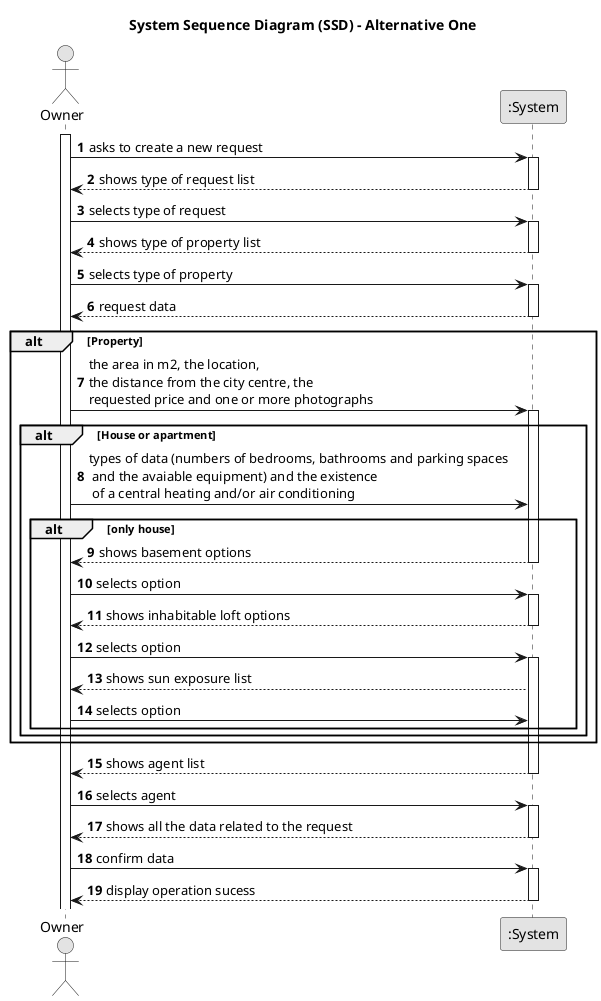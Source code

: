 @startuml
skinparam monochrome true
skinparam packageStyle rectangle
skinparam shadowing false

title System Sequence Diagram (SSD) - Alternative One

autonumber

actor "Owner" as Employee
participant ":System" as System

activate Employee

    Employee -> System : asks to create a new request
    activate System

        System --> Employee : shows type of request list
    deactivate System

    Employee -> System : selects type of request
    activate System

        System --> Employee : shows type of property list

    deactivate System

    Employee -> System : selects type of property

    activate System

        System --> Employee : request data
    deactivate System


alt Property

   Employee -> System : the area in m2, the location,\nthe distance from the city centre, the\nrequested price and one or more photographs
    activate System
alt House or apartment

    Employee -> System : types of data (numbers of bedrooms, bathrooms and parking spaces \n and the avaiable equipment) and the existence \n of a central heating and/or air conditioning


alt only house



            System --> Employee : shows basement options
      deactivate System

      Employee -> System : selects option

      activate System

            System --> Employee : shows inhabitable loft options
      deactivate System

      Employee -> System :  selects option

      activate System

            System --> Employee :shows sun exposure list

      Employee -> System :selects option
end
end
end

     activate System

        System --> Employee : shows agent list
    deactivate System

    Employee -> System :  selects agent

     activate System

        System --> Employee : shows all the data related to the request
     deactivate System

     Employee -> System : confirm data

     activate System

            System --> Employee : display operation sucess
     deactivate System

@enduml